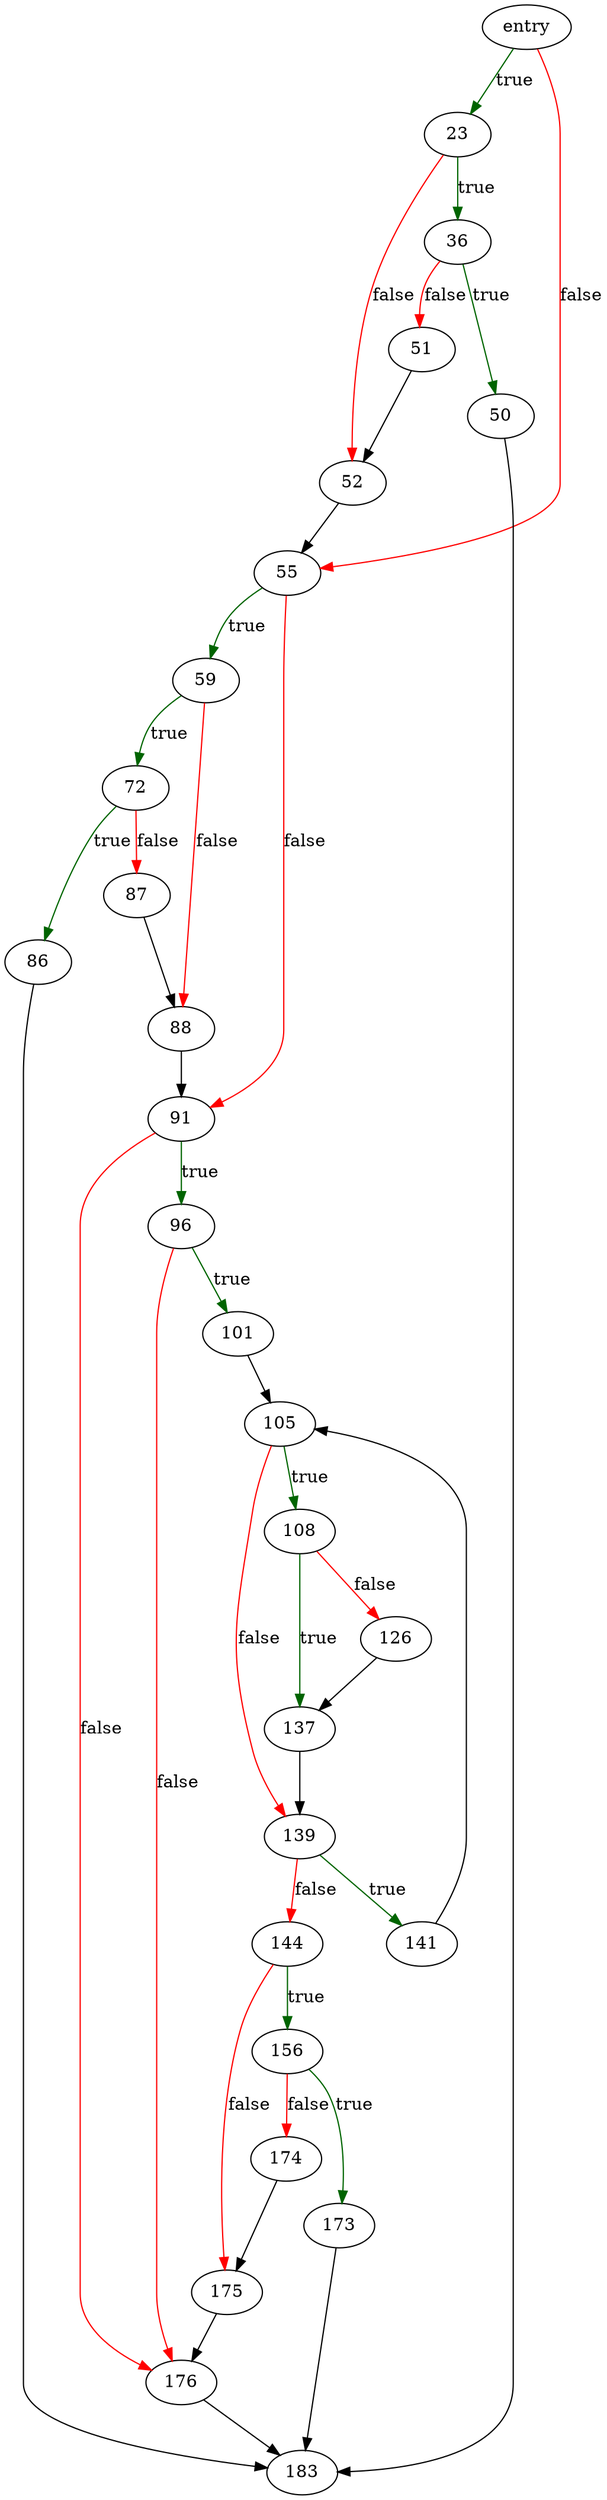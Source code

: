 digraph "completionFilter" {
	// Node definitions.
	5 [label=entry];
	23;
	36;
	50;
	51;
	52;
	55;
	59;
	72;
	86;
	87;
	88;
	91;
	96;
	101;
	105;
	108;
	126;
	137;
	139;
	141;
	144;
	156;
	173;
	174;
	175;
	176;
	183;

	// Edge definitions.
	5 -> 23 [
		color=darkgreen
		label=true
	];
	5 -> 55 [
		color=red
		label=false
	];
	23 -> 36 [
		color=darkgreen
		label=true
	];
	23 -> 52 [
		color=red
		label=false
	];
	36 -> 50 [
		color=darkgreen
		label=true
	];
	36 -> 51 [
		color=red
		label=false
	];
	50 -> 183;
	51 -> 52;
	52 -> 55;
	55 -> 59 [
		color=darkgreen
		label=true
	];
	55 -> 91 [
		color=red
		label=false
	];
	59 -> 72 [
		color=darkgreen
		label=true
	];
	59 -> 88 [
		color=red
		label=false
	];
	72 -> 86 [
		color=darkgreen
		label=true
	];
	72 -> 87 [
		color=red
		label=false
	];
	86 -> 183;
	87 -> 88;
	88 -> 91;
	91 -> 96 [
		color=darkgreen
		label=true
	];
	91 -> 176 [
		color=red
		label=false
	];
	96 -> 101 [
		color=darkgreen
		label=true
	];
	96 -> 176 [
		color=red
		label=false
	];
	101 -> 105;
	105 -> 108 [
		color=darkgreen
		label=true
	];
	105 -> 139 [
		color=red
		label=false
	];
	108 -> 126 [
		color=red
		label=false
	];
	108 -> 137 [
		color=darkgreen
		label=true
	];
	126 -> 137;
	137 -> 139;
	139 -> 141 [
		color=darkgreen
		label=true
	];
	139 -> 144 [
		color=red
		label=false
	];
	141 -> 105;
	144 -> 156 [
		color=darkgreen
		label=true
	];
	144 -> 175 [
		color=red
		label=false
	];
	156 -> 173 [
		color=darkgreen
		label=true
	];
	156 -> 174 [
		color=red
		label=false
	];
	173 -> 183;
	174 -> 175;
	175 -> 176;
	176 -> 183;
}